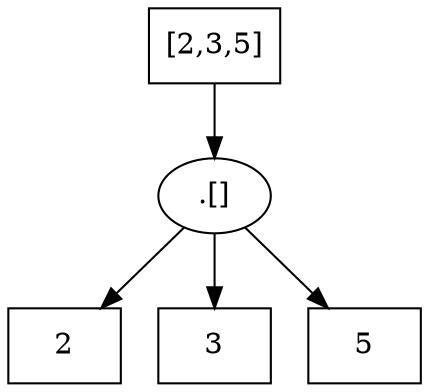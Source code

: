 digraph G {
    n1 [label = "[2,3,5]", shape = "rect"];
    n2 [label = "2", shape = "rect"];
    n3 [label = "3", shape = "rect"];
    n4 [label = "5", shape = "rect"];
    filter [label = ".[]"];

    n1 -> filter;
    filter -> n2;
    filter -> n3;
    filter -> n4;
}
